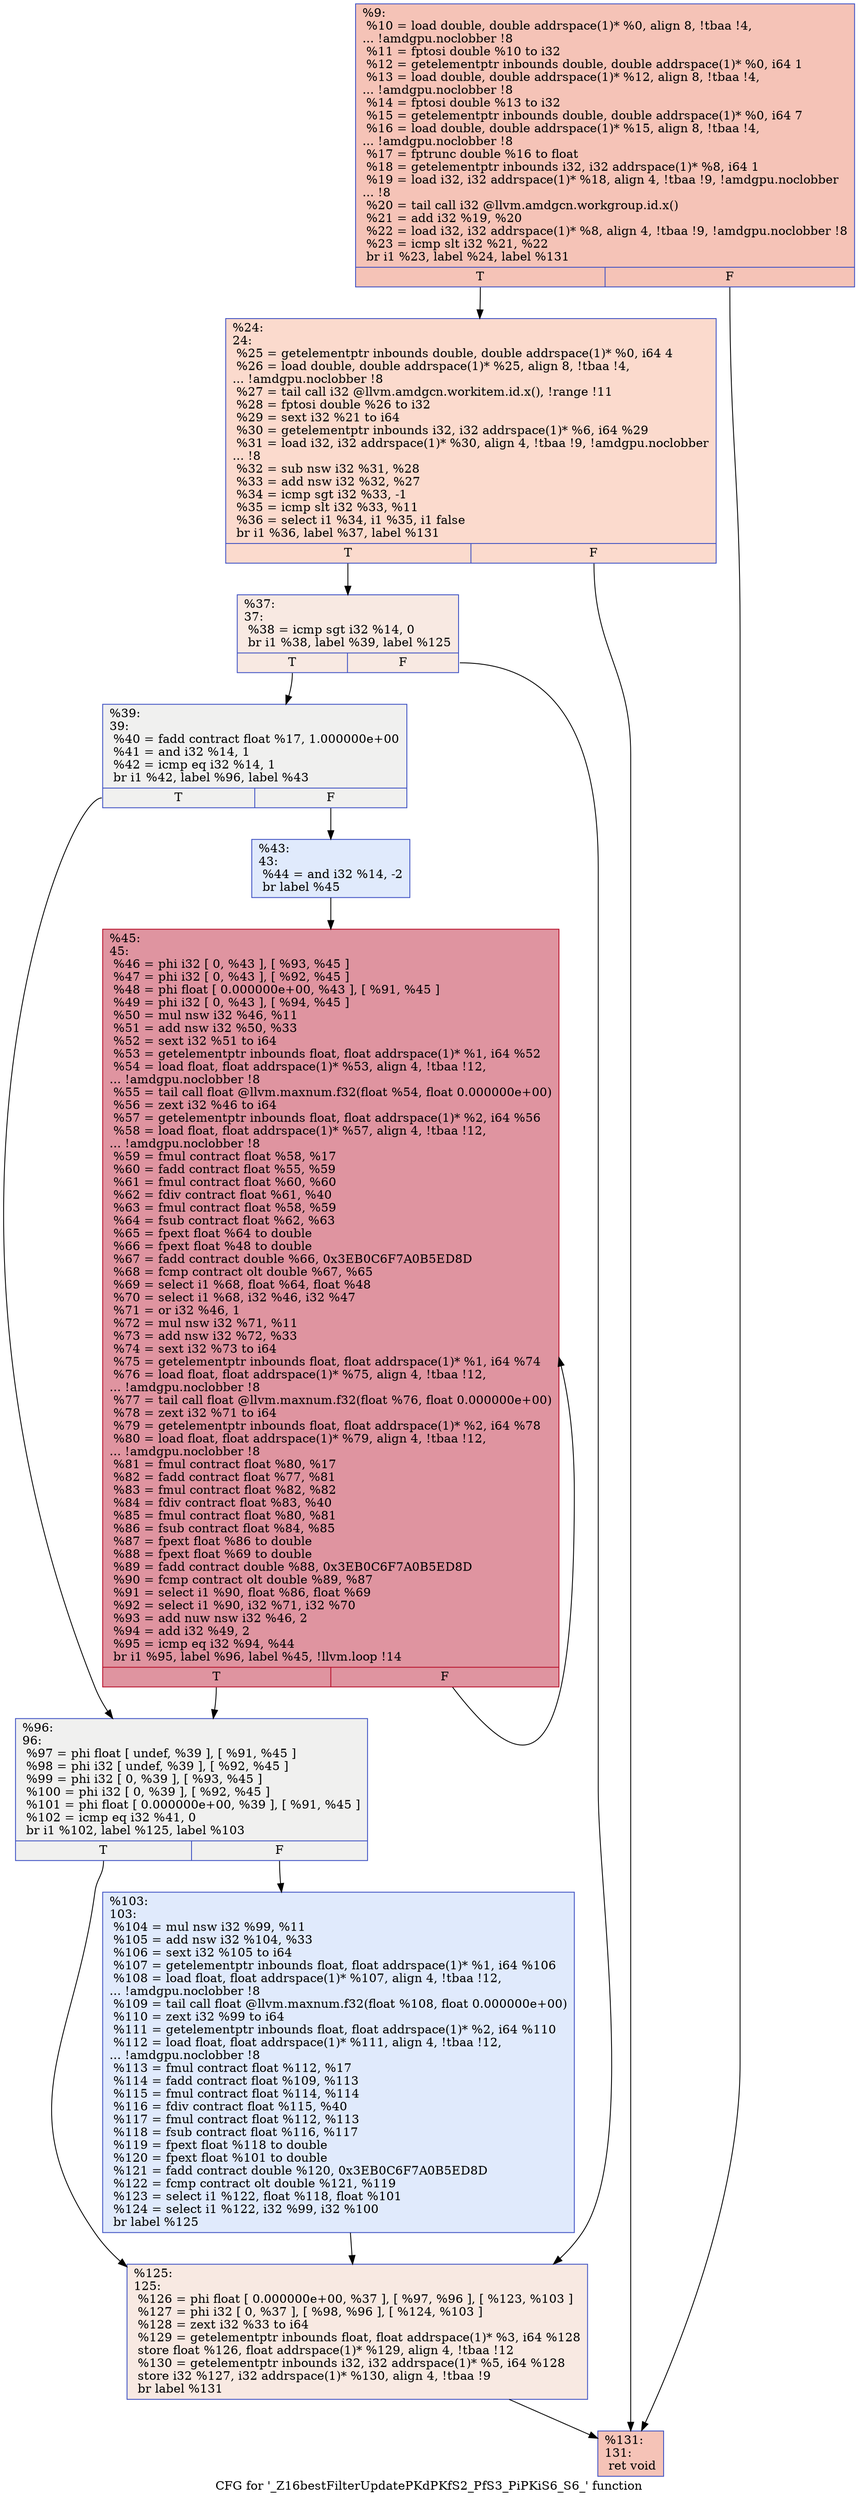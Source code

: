 digraph "CFG for '_Z16bestFilterUpdatePKdPKfS2_PfS3_PiPKiS6_S6_' function" {
	label="CFG for '_Z16bestFilterUpdatePKdPKfS2_PfS3_PiPKiS6_S6_' function";

	Node0x4ef9cf0 [shape=record,color="#3d50c3ff", style=filled, fillcolor="#e8765c70",label="{%9:\l  %10 = load double, double addrspace(1)* %0, align 8, !tbaa !4,\l... !amdgpu.noclobber !8\l  %11 = fptosi double %10 to i32\l  %12 = getelementptr inbounds double, double addrspace(1)* %0, i64 1\l  %13 = load double, double addrspace(1)* %12, align 8, !tbaa !4,\l... !amdgpu.noclobber !8\l  %14 = fptosi double %13 to i32\l  %15 = getelementptr inbounds double, double addrspace(1)* %0, i64 7\l  %16 = load double, double addrspace(1)* %15, align 8, !tbaa !4,\l... !amdgpu.noclobber !8\l  %17 = fptrunc double %16 to float\l  %18 = getelementptr inbounds i32, i32 addrspace(1)* %8, i64 1\l  %19 = load i32, i32 addrspace(1)* %18, align 4, !tbaa !9, !amdgpu.noclobber\l... !8\l  %20 = tail call i32 @llvm.amdgcn.workgroup.id.x()\l  %21 = add i32 %19, %20\l  %22 = load i32, i32 addrspace(1)* %8, align 4, !tbaa !9, !amdgpu.noclobber !8\l  %23 = icmp slt i32 %21, %22\l  br i1 %23, label %24, label %131\l|{<s0>T|<s1>F}}"];
	Node0x4ef9cf0:s0 -> Node0x4efd9f0;
	Node0x4ef9cf0:s1 -> Node0x4efda80;
	Node0x4efd9f0 [shape=record,color="#3d50c3ff", style=filled, fillcolor="#f7ac8e70",label="{%24:\l24:                                               \l  %25 = getelementptr inbounds double, double addrspace(1)* %0, i64 4\l  %26 = load double, double addrspace(1)* %25, align 8, !tbaa !4,\l... !amdgpu.noclobber !8\l  %27 = tail call i32 @llvm.amdgcn.workitem.id.x(), !range !11\l  %28 = fptosi double %26 to i32\l  %29 = sext i32 %21 to i64\l  %30 = getelementptr inbounds i32, i32 addrspace(1)* %6, i64 %29\l  %31 = load i32, i32 addrspace(1)* %30, align 4, !tbaa !9, !amdgpu.noclobber\l... !8\l  %32 = sub nsw i32 %31, %28\l  %33 = add nsw i32 %32, %27\l  %34 = icmp sgt i32 %33, -1\l  %35 = icmp slt i32 %33, %11\l  %36 = select i1 %34, i1 %35, i1 false\l  br i1 %36, label %37, label %131\l|{<s0>T|<s1>F}}"];
	Node0x4efd9f0:s0 -> Node0x4efcd30;
	Node0x4efd9f0:s1 -> Node0x4efda80;
	Node0x4efcd30 [shape=record,color="#3d50c3ff", style=filled, fillcolor="#efcebd70",label="{%37:\l37:                                               \l  %38 = icmp sgt i32 %14, 0\l  br i1 %38, label %39, label %125\l|{<s0>T|<s1>F}}"];
	Node0x4efcd30:s0 -> Node0x4efe8b0;
	Node0x4efcd30:s1 -> Node0x4efe900;
	Node0x4efe8b0 [shape=record,color="#3d50c3ff", style=filled, fillcolor="#dedcdb70",label="{%39:\l39:                                               \l  %40 = fadd contract float %17, 1.000000e+00\l  %41 = and i32 %14, 1\l  %42 = icmp eq i32 %14, 1\l  br i1 %42, label %96, label %43\l|{<s0>T|<s1>F}}"];
	Node0x4efe8b0:s0 -> Node0x4eff630;
	Node0x4efe8b0:s1 -> Node0x4eff6c0;
	Node0x4eff6c0 [shape=record,color="#3d50c3ff", style=filled, fillcolor="#b9d0f970",label="{%43:\l43:                                               \l  %44 = and i32 %14, -2\l  br label %45\l}"];
	Node0x4eff6c0 -> Node0x4eff8c0;
	Node0x4eff8c0 [shape=record,color="#b70d28ff", style=filled, fillcolor="#b70d2870",label="{%45:\l45:                                               \l  %46 = phi i32 [ 0, %43 ], [ %93, %45 ]\l  %47 = phi i32 [ 0, %43 ], [ %92, %45 ]\l  %48 = phi float [ 0.000000e+00, %43 ], [ %91, %45 ]\l  %49 = phi i32 [ 0, %43 ], [ %94, %45 ]\l  %50 = mul nsw i32 %46, %11\l  %51 = add nsw i32 %50, %33\l  %52 = sext i32 %51 to i64\l  %53 = getelementptr inbounds float, float addrspace(1)* %1, i64 %52\l  %54 = load float, float addrspace(1)* %53, align 4, !tbaa !12,\l... !amdgpu.noclobber !8\l  %55 = tail call float @llvm.maxnum.f32(float %54, float 0.000000e+00)\l  %56 = zext i32 %46 to i64\l  %57 = getelementptr inbounds float, float addrspace(1)* %2, i64 %56\l  %58 = load float, float addrspace(1)* %57, align 4, !tbaa !12,\l... !amdgpu.noclobber !8\l  %59 = fmul contract float %58, %17\l  %60 = fadd contract float %55, %59\l  %61 = fmul contract float %60, %60\l  %62 = fdiv contract float %61, %40\l  %63 = fmul contract float %58, %59\l  %64 = fsub contract float %62, %63\l  %65 = fpext float %64 to double\l  %66 = fpext float %48 to double\l  %67 = fadd contract double %66, 0x3EB0C6F7A0B5ED8D\l  %68 = fcmp contract olt double %67, %65\l  %69 = select i1 %68, float %64, float %48\l  %70 = select i1 %68, i32 %46, i32 %47\l  %71 = or i32 %46, 1\l  %72 = mul nsw i32 %71, %11\l  %73 = add nsw i32 %72, %33\l  %74 = sext i32 %73 to i64\l  %75 = getelementptr inbounds float, float addrspace(1)* %1, i64 %74\l  %76 = load float, float addrspace(1)* %75, align 4, !tbaa !12,\l... !amdgpu.noclobber !8\l  %77 = tail call float @llvm.maxnum.f32(float %76, float 0.000000e+00)\l  %78 = zext i32 %71 to i64\l  %79 = getelementptr inbounds float, float addrspace(1)* %2, i64 %78\l  %80 = load float, float addrspace(1)* %79, align 4, !tbaa !12,\l... !amdgpu.noclobber !8\l  %81 = fmul contract float %80, %17\l  %82 = fadd contract float %77, %81\l  %83 = fmul contract float %82, %82\l  %84 = fdiv contract float %83, %40\l  %85 = fmul contract float %80, %81\l  %86 = fsub contract float %84, %85\l  %87 = fpext float %86 to double\l  %88 = fpext float %69 to double\l  %89 = fadd contract double %88, 0x3EB0C6F7A0B5ED8D\l  %90 = fcmp contract olt double %89, %87\l  %91 = select i1 %90, float %86, float %69\l  %92 = select i1 %90, i32 %71, i32 %70\l  %93 = add nuw nsw i32 %46, 2\l  %94 = add i32 %49, 2\l  %95 = icmp eq i32 %94, %44\l  br i1 %95, label %96, label %45, !llvm.loop !14\l|{<s0>T|<s1>F}}"];
	Node0x4eff8c0:s0 -> Node0x4eff630;
	Node0x4eff8c0:s1 -> Node0x4eff8c0;
	Node0x4eff630 [shape=record,color="#3d50c3ff", style=filled, fillcolor="#dedcdb70",label="{%96:\l96:                                               \l  %97 = phi float [ undef, %39 ], [ %91, %45 ]\l  %98 = phi i32 [ undef, %39 ], [ %92, %45 ]\l  %99 = phi i32 [ 0, %39 ], [ %93, %45 ]\l  %100 = phi i32 [ 0, %39 ], [ %92, %45 ]\l  %101 = phi float [ 0.000000e+00, %39 ], [ %91, %45 ]\l  %102 = icmp eq i32 %41, 0\l  br i1 %102, label %125, label %103\l|{<s0>T|<s1>F}}"];
	Node0x4eff630:s0 -> Node0x4efe900;
	Node0x4eff630:s1 -> Node0x4f02d30;
	Node0x4f02d30 [shape=record,color="#3d50c3ff", style=filled, fillcolor="#b9d0f970",label="{%103:\l103:                                              \l  %104 = mul nsw i32 %99, %11\l  %105 = add nsw i32 %104, %33\l  %106 = sext i32 %105 to i64\l  %107 = getelementptr inbounds float, float addrspace(1)* %1, i64 %106\l  %108 = load float, float addrspace(1)* %107, align 4, !tbaa !12,\l... !amdgpu.noclobber !8\l  %109 = tail call float @llvm.maxnum.f32(float %108, float 0.000000e+00)\l  %110 = zext i32 %99 to i64\l  %111 = getelementptr inbounds float, float addrspace(1)* %2, i64 %110\l  %112 = load float, float addrspace(1)* %111, align 4, !tbaa !12,\l... !amdgpu.noclobber !8\l  %113 = fmul contract float %112, %17\l  %114 = fadd contract float %109, %113\l  %115 = fmul contract float %114, %114\l  %116 = fdiv contract float %115, %40\l  %117 = fmul contract float %112, %113\l  %118 = fsub contract float %116, %117\l  %119 = fpext float %118 to double\l  %120 = fpext float %101 to double\l  %121 = fadd contract double %120, 0x3EB0C6F7A0B5ED8D\l  %122 = fcmp contract olt double %121, %119\l  %123 = select i1 %122, float %118, float %101\l  %124 = select i1 %122, i32 %99, i32 %100\l  br label %125\l}"];
	Node0x4f02d30 -> Node0x4efe900;
	Node0x4efe900 [shape=record,color="#3d50c3ff", style=filled, fillcolor="#efcebd70",label="{%125:\l125:                                              \l  %126 = phi float [ 0.000000e+00, %37 ], [ %97, %96 ], [ %123, %103 ]\l  %127 = phi i32 [ 0, %37 ], [ %98, %96 ], [ %124, %103 ]\l  %128 = zext i32 %33 to i64\l  %129 = getelementptr inbounds float, float addrspace(1)* %3, i64 %128\l  store float %126, float addrspace(1)* %129, align 4, !tbaa !12\l  %130 = getelementptr inbounds i32, i32 addrspace(1)* %5, i64 %128\l  store i32 %127, i32 addrspace(1)* %130, align 4, !tbaa !9\l  br label %131\l}"];
	Node0x4efe900 -> Node0x4efda80;
	Node0x4efda80 [shape=record,color="#3d50c3ff", style=filled, fillcolor="#e8765c70",label="{%131:\l131:                                              \l  ret void\l}"];
}

